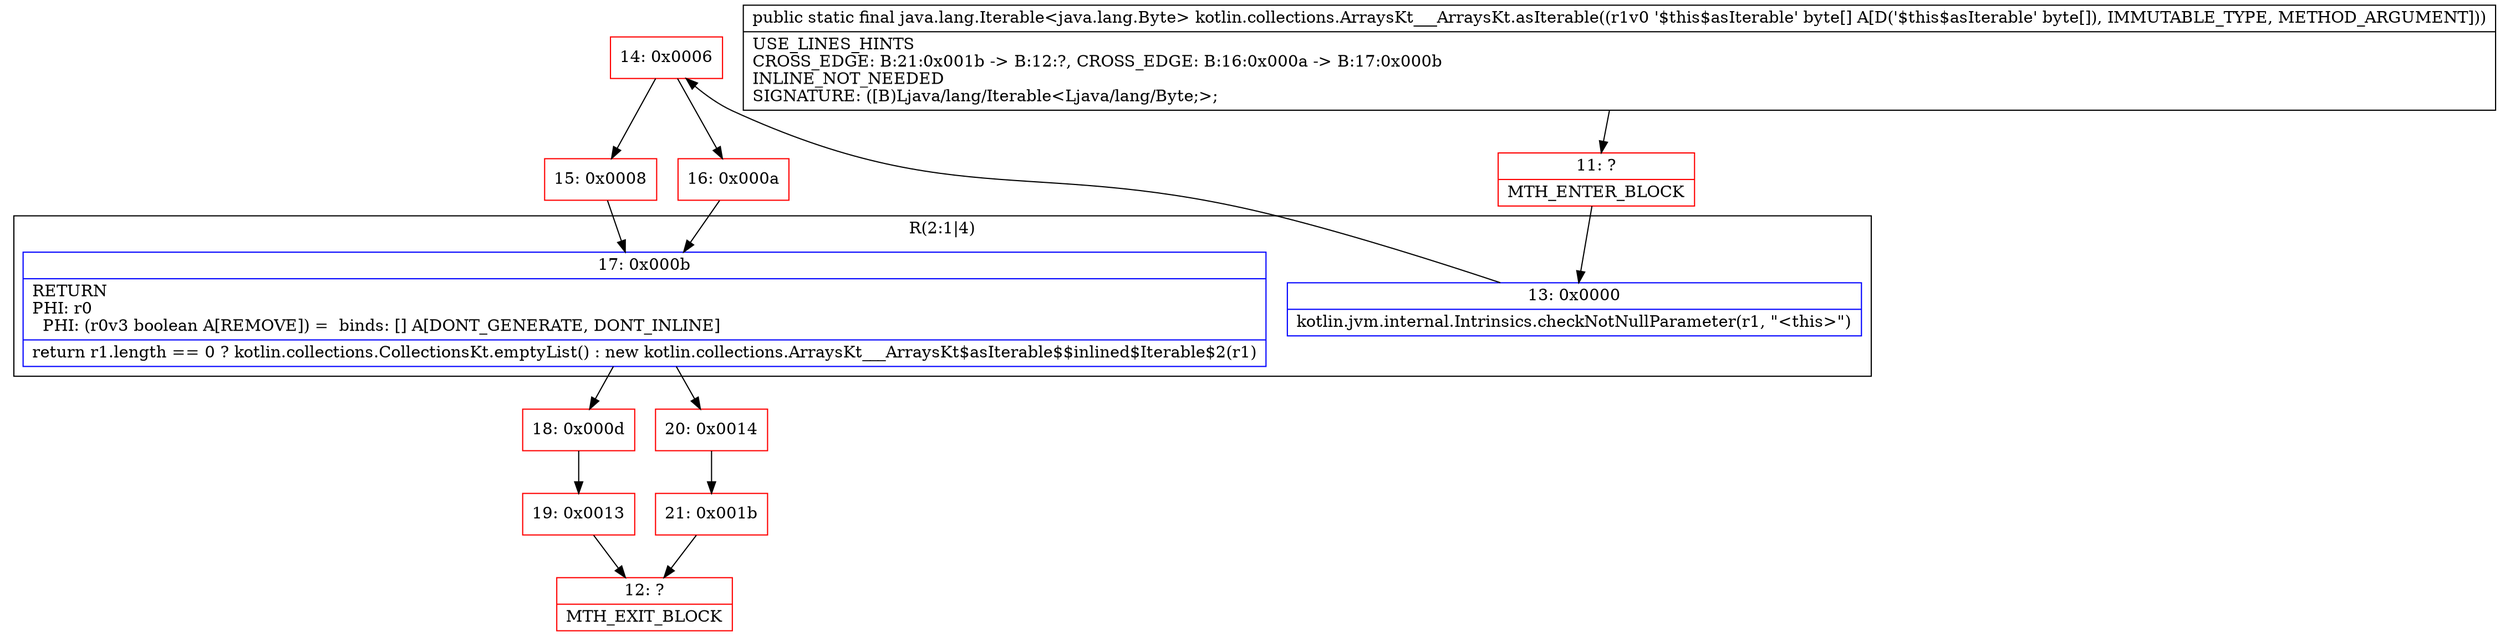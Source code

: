 digraph "CFG forkotlin.collections.ArraysKt___ArraysKt.asIterable([B)Ljava\/lang\/Iterable;" {
subgraph cluster_Region_2043176653 {
label = "R(2:1|4)";
node [shape=record,color=blue];
Node_13 [shape=record,label="{13\:\ 0x0000|kotlin.jvm.internal.Intrinsics.checkNotNullParameter(r1, \"\<this\>\")\l}"];
Node_17 [shape=record,label="{17\:\ 0x000b|RETURN\lPHI: r0 \l  PHI: (r0v3 boolean A[REMOVE]) =  binds: [] A[DONT_GENERATE, DONT_INLINE]\l|return r1.length == 0 ? kotlin.collections.CollectionsKt.emptyList() : new kotlin.collections.ArraysKt___ArraysKt$asIterable$$inlined$Iterable$2(r1)\l}"];
}
Node_11 [shape=record,color=red,label="{11\:\ ?|MTH_ENTER_BLOCK\l}"];
Node_14 [shape=record,color=red,label="{14\:\ 0x0006}"];
Node_15 [shape=record,color=red,label="{15\:\ 0x0008}"];
Node_18 [shape=record,color=red,label="{18\:\ 0x000d}"];
Node_19 [shape=record,color=red,label="{19\:\ 0x0013}"];
Node_12 [shape=record,color=red,label="{12\:\ ?|MTH_EXIT_BLOCK\l}"];
Node_20 [shape=record,color=red,label="{20\:\ 0x0014}"];
Node_21 [shape=record,color=red,label="{21\:\ 0x001b}"];
Node_16 [shape=record,color=red,label="{16\:\ 0x000a}"];
MethodNode[shape=record,label="{public static final java.lang.Iterable\<java.lang.Byte\> kotlin.collections.ArraysKt___ArraysKt.asIterable((r1v0 '$this$asIterable' byte[] A[D('$this$asIterable' byte[]), IMMUTABLE_TYPE, METHOD_ARGUMENT]))  | USE_LINES_HINTS\lCROSS_EDGE: B:21:0x001b \-\> B:12:?, CROSS_EDGE: B:16:0x000a \-\> B:17:0x000b\lINLINE_NOT_NEEDED\lSIGNATURE: ([B)Ljava\/lang\/Iterable\<Ljava\/lang\/Byte;\>;\l}"];
MethodNode -> Node_11;Node_13 -> Node_14;
Node_17 -> Node_18;
Node_17 -> Node_20;
Node_11 -> Node_13;
Node_14 -> Node_15;
Node_14 -> Node_16;
Node_15 -> Node_17;
Node_18 -> Node_19;
Node_19 -> Node_12;
Node_20 -> Node_21;
Node_21 -> Node_12;
Node_16 -> Node_17;
}

